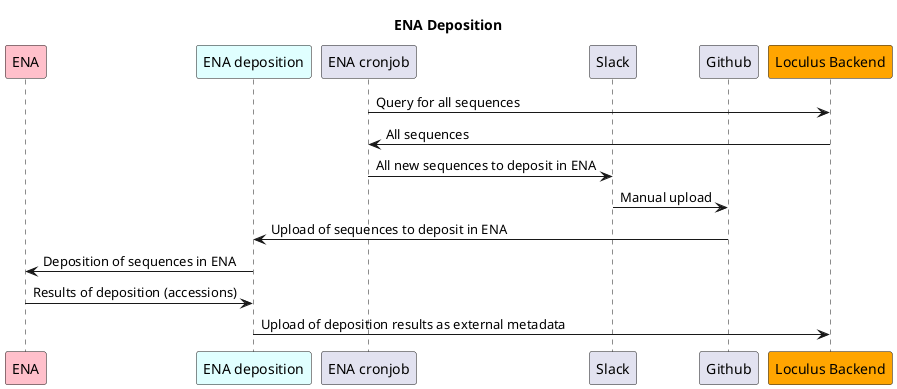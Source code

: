 @startuml

title ENA Deposition

participant "ENA" as ena #Pink
participant "ENA deposition" as deposition #LightCyan
participant "ENA cronjob" as enacronjob
participant "Slack" as slack
participant "Github" as github
participant "Loculus Backend" as backend #Orange

enacronjob -> backend: Query for all sequences
backend -> enacronjob: All sequences
enacronjob -> slack: All new sequences to deposit in ENA
slack -> github: Manual upload
github -> deposition: Upload of sequences to deposit in ENA
deposition -> ena: Deposition of sequences in ENA
ena -> deposition: Results of deposition (accessions)
deposition -> backend: Upload of deposition results as external metadata

@enduml

